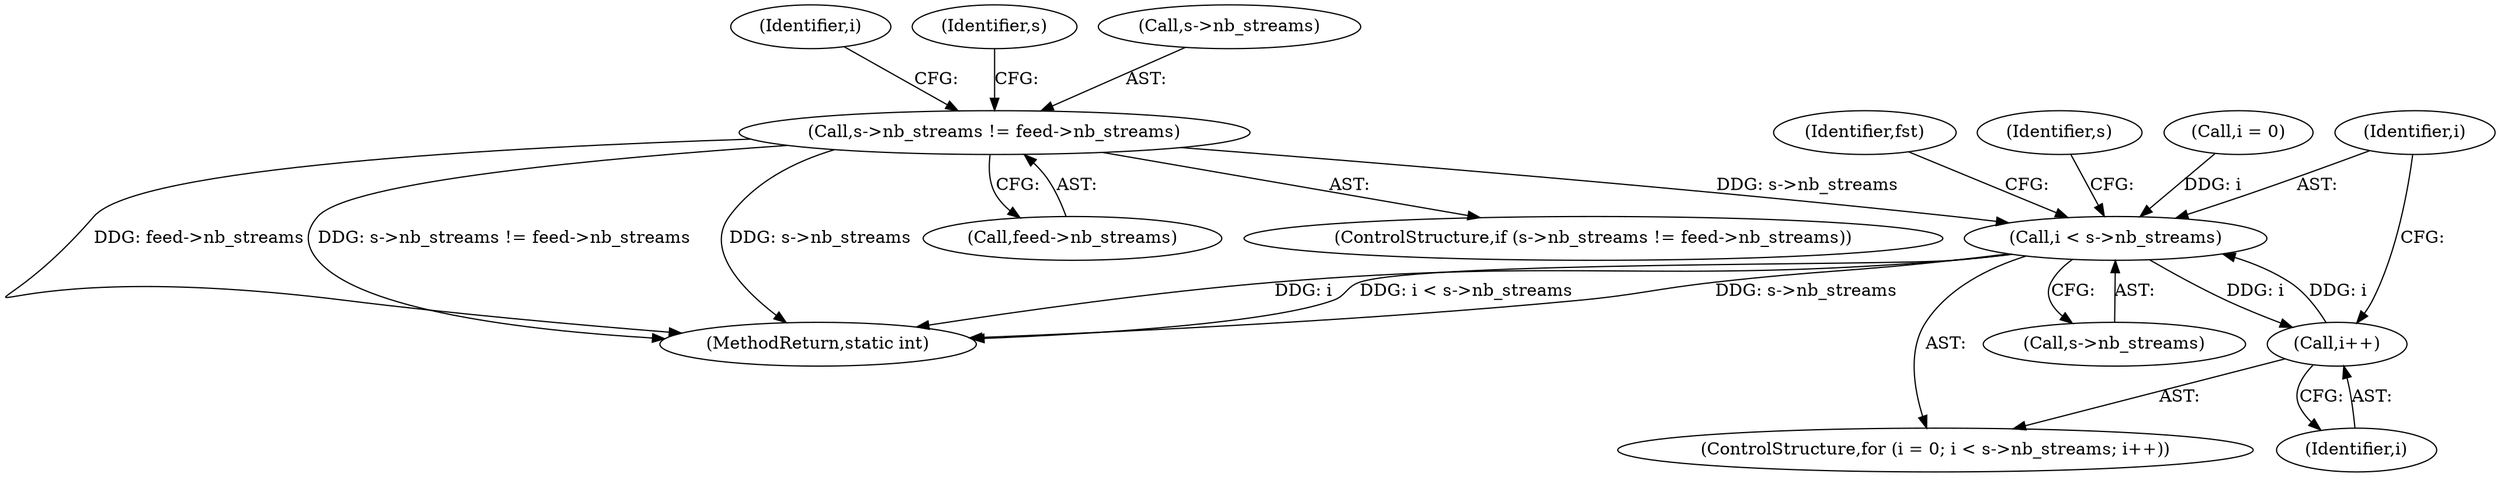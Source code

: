 digraph "0_FFmpeg_a5d25faa3f4b18dac737fdb35d0dd68eb0dc2156@pointer" {
"1000590" [label="(Call,s->nb_streams != feed->nb_streams)"];
"1000616" [label="(Call,i < s->nb_streams)"];
"1000621" [label="(Call,i++)"];
"1000616" [label="(Call,i < s->nb_streams)"];
"1000614" [label="(Identifier,i)"];
"1000594" [label="(Call,feed->nb_streams)"];
"1000626" [label="(Identifier,fst)"];
"1000618" [label="(Call,s->nb_streams)"];
"1000600" [label="(Identifier,s)"];
"1000590" [label="(Call,s->nb_streams != feed->nb_streams)"];
"1000656" [label="(Identifier,s)"];
"1000591" [label="(Call,s->nb_streams)"];
"1000589" [label="(ControlStructure,if (s->nb_streams != feed->nb_streams))"];
"1000621" [label="(Call,i++)"];
"1000622" [label="(Identifier,i)"];
"1000613" [label="(Call,i = 0)"];
"1000617" [label="(Identifier,i)"];
"1000718" [label="(MethodReturn,static int)"];
"1000612" [label="(ControlStructure,for (i = 0; i < s->nb_streams; i++))"];
"1000590" -> "1000589"  [label="AST: "];
"1000590" -> "1000594"  [label="CFG: "];
"1000591" -> "1000590"  [label="AST: "];
"1000594" -> "1000590"  [label="AST: "];
"1000600" -> "1000590"  [label="CFG: "];
"1000614" -> "1000590"  [label="CFG: "];
"1000590" -> "1000718"  [label="DDG: s->nb_streams != feed->nb_streams"];
"1000590" -> "1000718"  [label="DDG: s->nb_streams"];
"1000590" -> "1000718"  [label="DDG: feed->nb_streams"];
"1000590" -> "1000616"  [label="DDG: s->nb_streams"];
"1000616" -> "1000612"  [label="AST: "];
"1000616" -> "1000618"  [label="CFG: "];
"1000617" -> "1000616"  [label="AST: "];
"1000618" -> "1000616"  [label="AST: "];
"1000626" -> "1000616"  [label="CFG: "];
"1000656" -> "1000616"  [label="CFG: "];
"1000616" -> "1000718"  [label="DDG: s->nb_streams"];
"1000616" -> "1000718"  [label="DDG: i"];
"1000616" -> "1000718"  [label="DDG: i < s->nb_streams"];
"1000613" -> "1000616"  [label="DDG: i"];
"1000621" -> "1000616"  [label="DDG: i"];
"1000616" -> "1000621"  [label="DDG: i"];
"1000621" -> "1000612"  [label="AST: "];
"1000621" -> "1000622"  [label="CFG: "];
"1000622" -> "1000621"  [label="AST: "];
"1000617" -> "1000621"  [label="CFG: "];
}
